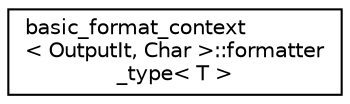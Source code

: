digraph "Graphical Class Hierarchy"
{
  edge [fontname="Helvetica",fontsize="10",labelfontname="Helvetica",labelfontsize="10"];
  node [fontname="Helvetica",fontsize="10",shape=record];
  rankdir="LR";
  Node1 [label="basic_format_context\l\< OutputIt, Char \>::formatter\l_type\< T \>",height=0.2,width=0.4,color="black", fillcolor="white", style="filled",URL="$structbasic__format__context_1_1formatter__type.html"];
}
